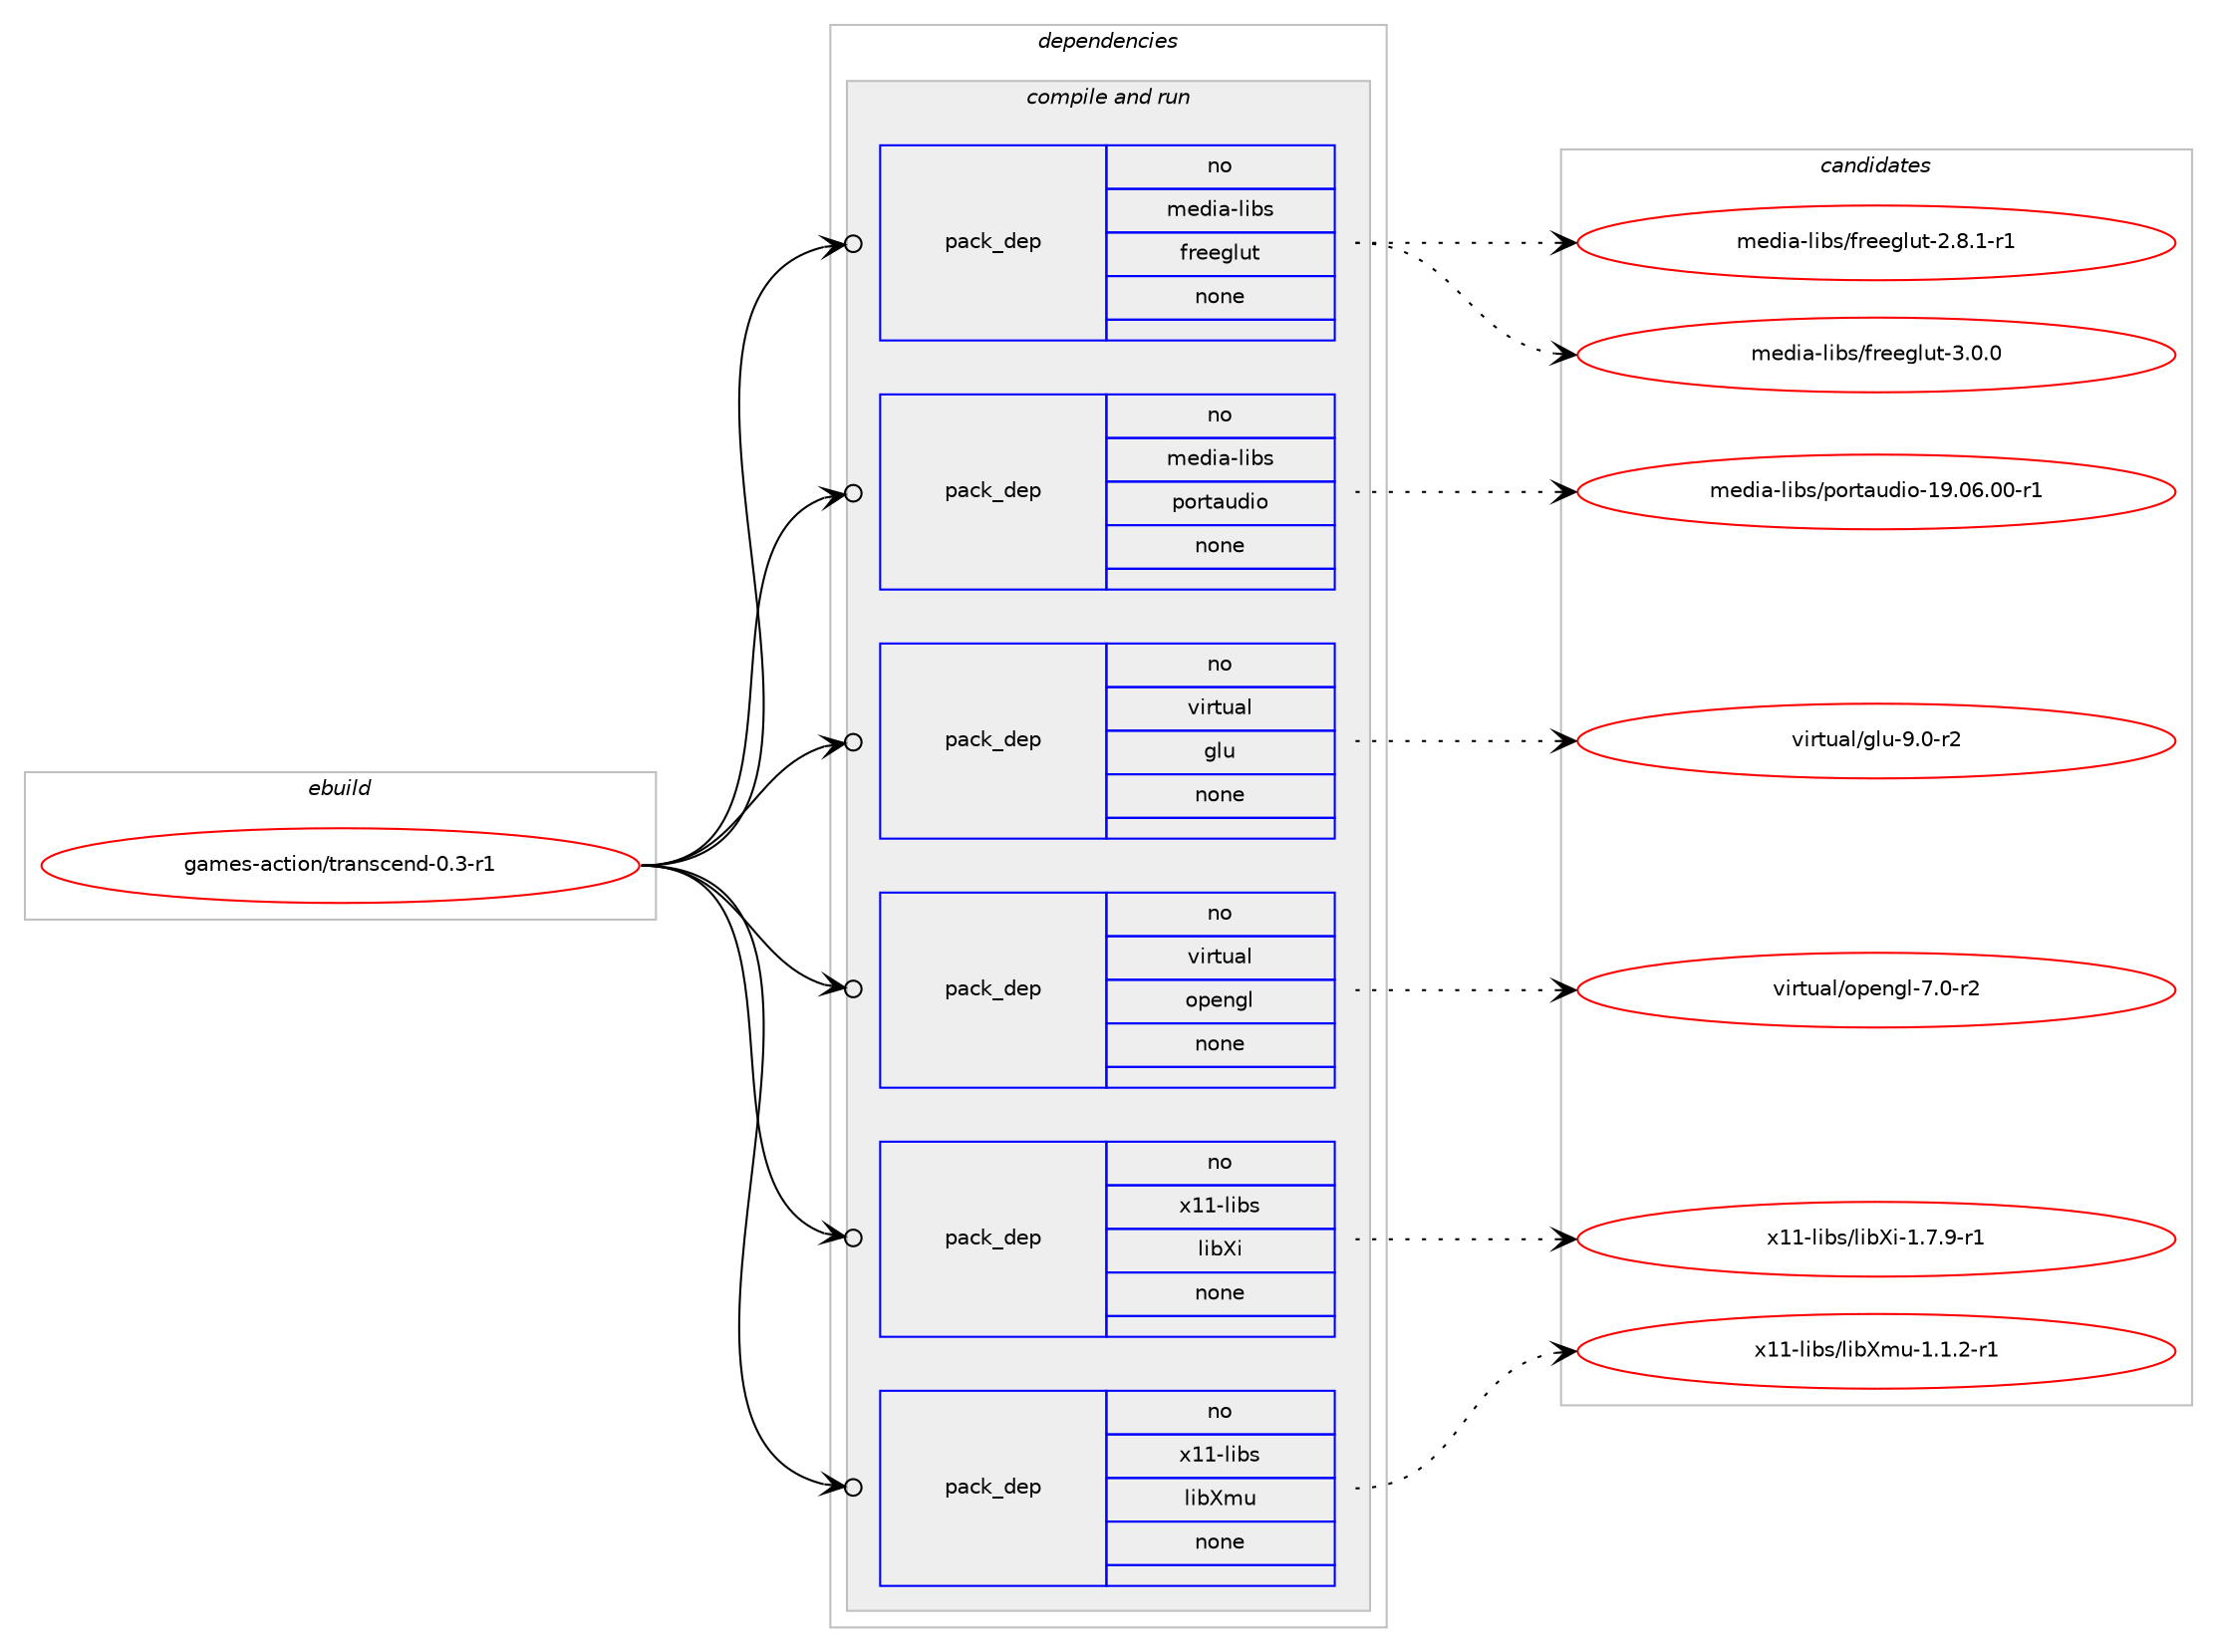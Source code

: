 digraph prolog {

# *************
# Graph options
# *************

newrank=true;
concentrate=true;
compound=true;
graph [rankdir=LR,fontname=Helvetica,fontsize=10,ranksep=1.5];#, ranksep=2.5, nodesep=0.2];
edge  [arrowhead=vee];
node  [fontname=Helvetica,fontsize=10];

# **********
# The ebuild
# **********

subgraph cluster_leftcol {
color=gray;
rank=same;
label=<<i>ebuild</i>>;
id [label="games-action/transcend-0.3-r1", color=red, width=4, href="../games-action/transcend-0.3-r1.svg"];
}

# ****************
# The dependencies
# ****************

subgraph cluster_midcol {
color=gray;
label=<<i>dependencies</i>>;
subgraph cluster_compile {
fillcolor="#eeeeee";
style=filled;
label=<<i>compile</i>>;
}
subgraph cluster_compileandrun {
fillcolor="#eeeeee";
style=filled;
label=<<i>compile and run</i>>;
subgraph pack2218 {
dependency2655 [label=<<TABLE BORDER="0" CELLBORDER="1" CELLSPACING="0" CELLPADDING="4" WIDTH="220"><TR><TD ROWSPAN="6" CELLPADDING="30">pack_dep</TD></TR><TR><TD WIDTH="110">no</TD></TR><TR><TD>media-libs</TD></TR><TR><TD>freeglut</TD></TR><TR><TD>none</TD></TR><TR><TD></TD></TR></TABLE>>, shape=none, color=blue];
}
id:e -> dependency2655:w [weight=20,style="solid",arrowhead="odotvee"];
subgraph pack2219 {
dependency2656 [label=<<TABLE BORDER="0" CELLBORDER="1" CELLSPACING="0" CELLPADDING="4" WIDTH="220"><TR><TD ROWSPAN="6" CELLPADDING="30">pack_dep</TD></TR><TR><TD WIDTH="110">no</TD></TR><TR><TD>media-libs</TD></TR><TR><TD>portaudio</TD></TR><TR><TD>none</TD></TR><TR><TD></TD></TR></TABLE>>, shape=none, color=blue];
}
id:e -> dependency2656:w [weight=20,style="solid",arrowhead="odotvee"];
subgraph pack2220 {
dependency2657 [label=<<TABLE BORDER="0" CELLBORDER="1" CELLSPACING="0" CELLPADDING="4" WIDTH="220"><TR><TD ROWSPAN="6" CELLPADDING="30">pack_dep</TD></TR><TR><TD WIDTH="110">no</TD></TR><TR><TD>virtual</TD></TR><TR><TD>glu</TD></TR><TR><TD>none</TD></TR><TR><TD></TD></TR></TABLE>>, shape=none, color=blue];
}
id:e -> dependency2657:w [weight=20,style="solid",arrowhead="odotvee"];
subgraph pack2221 {
dependency2658 [label=<<TABLE BORDER="0" CELLBORDER="1" CELLSPACING="0" CELLPADDING="4" WIDTH="220"><TR><TD ROWSPAN="6" CELLPADDING="30">pack_dep</TD></TR><TR><TD WIDTH="110">no</TD></TR><TR><TD>virtual</TD></TR><TR><TD>opengl</TD></TR><TR><TD>none</TD></TR><TR><TD></TD></TR></TABLE>>, shape=none, color=blue];
}
id:e -> dependency2658:w [weight=20,style="solid",arrowhead="odotvee"];
subgraph pack2222 {
dependency2659 [label=<<TABLE BORDER="0" CELLBORDER="1" CELLSPACING="0" CELLPADDING="4" WIDTH="220"><TR><TD ROWSPAN="6" CELLPADDING="30">pack_dep</TD></TR><TR><TD WIDTH="110">no</TD></TR><TR><TD>x11-libs</TD></TR><TR><TD>libXi</TD></TR><TR><TD>none</TD></TR><TR><TD></TD></TR></TABLE>>, shape=none, color=blue];
}
id:e -> dependency2659:w [weight=20,style="solid",arrowhead="odotvee"];
subgraph pack2223 {
dependency2660 [label=<<TABLE BORDER="0" CELLBORDER="1" CELLSPACING="0" CELLPADDING="4" WIDTH="220"><TR><TD ROWSPAN="6" CELLPADDING="30">pack_dep</TD></TR><TR><TD WIDTH="110">no</TD></TR><TR><TD>x11-libs</TD></TR><TR><TD>libXmu</TD></TR><TR><TD>none</TD></TR><TR><TD></TD></TR></TABLE>>, shape=none, color=blue];
}
id:e -> dependency2660:w [weight=20,style="solid",arrowhead="odotvee"];
}
subgraph cluster_run {
fillcolor="#eeeeee";
style=filled;
label=<<i>run</i>>;
}
}

# **************
# The candidates
# **************

subgraph cluster_choices {
rank=same;
color=gray;
label=<<i>candidates</i>>;

subgraph choice2218 {
color=black;
nodesep=1;
choice109101100105974510810598115471021141011011031081171164550465646494511449 [label="media-libs/freeglut-2.8.1-r1", color=red, width=4,href="../media-libs/freeglut-2.8.1-r1.svg"];
choice10910110010597451081059811547102114101101103108117116455146484648 [label="media-libs/freeglut-3.0.0", color=red, width=4,href="../media-libs/freeglut-3.0.0.svg"];
dependency2655:e -> choice109101100105974510810598115471021141011011031081171164550465646494511449:w [style=dotted,weight="100"];
dependency2655:e -> choice10910110010597451081059811547102114101101103108117116455146484648:w [style=dotted,weight="100"];
}
subgraph choice2219 {
color=black;
nodesep=1;
choice10910110010597451081059811547112111114116971171001051114549574648544648484511449 [label="media-libs/portaudio-19.06.00-r1", color=red, width=4,href="../media-libs/portaudio-19.06.00-r1.svg"];
dependency2656:e -> choice10910110010597451081059811547112111114116971171001051114549574648544648484511449:w [style=dotted,weight="100"];
}
subgraph choice2220 {
color=black;
nodesep=1;
choice1181051141161179710847103108117455746484511450 [label="virtual/glu-9.0-r2", color=red, width=4,href="../virtual/glu-9.0-r2.svg"];
dependency2657:e -> choice1181051141161179710847103108117455746484511450:w [style=dotted,weight="100"];
}
subgraph choice2221 {
color=black;
nodesep=1;
choice1181051141161179710847111112101110103108455546484511450 [label="virtual/opengl-7.0-r2", color=red, width=4,href="../virtual/opengl-7.0-r2.svg"];
dependency2658:e -> choice1181051141161179710847111112101110103108455546484511450:w [style=dotted,weight="100"];
}
subgraph choice2222 {
color=black;
nodesep=1;
choice120494945108105981154710810598881054549465546574511449 [label="x11-libs/libXi-1.7.9-r1", color=red, width=4,href="../x11-libs/libXi-1.7.9-r1.svg"];
dependency2659:e -> choice120494945108105981154710810598881054549465546574511449:w [style=dotted,weight="100"];
}
subgraph choice2223 {
color=black;
nodesep=1;
choice120494945108105981154710810598881091174549464946504511449 [label="x11-libs/libXmu-1.1.2-r1", color=red, width=4,href="../x11-libs/libXmu-1.1.2-r1.svg"];
dependency2660:e -> choice120494945108105981154710810598881091174549464946504511449:w [style=dotted,weight="100"];
}
}

}
